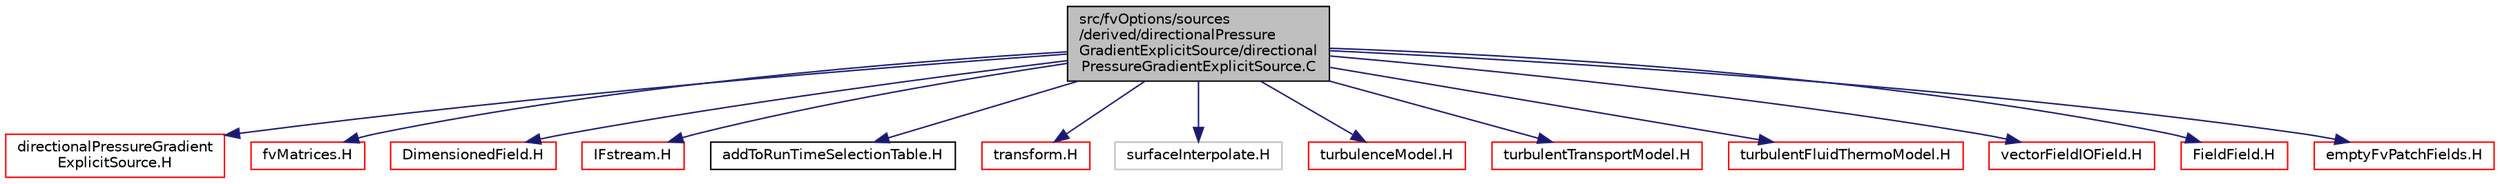 digraph "src/fvOptions/sources/derived/directionalPressureGradientExplicitSource/directionalPressureGradientExplicitSource.C"
{
  bgcolor="transparent";
  edge [fontname="Helvetica",fontsize="10",labelfontname="Helvetica",labelfontsize="10"];
  node [fontname="Helvetica",fontsize="10",shape=record];
  Node1 [label="src/fvOptions/sources\l/derived/directionalPressure\lGradientExplicitSource/directional\lPressureGradientExplicitSource.C",height=0.2,width=0.4,color="black", fillcolor="grey75", style="filled" fontcolor="black"];
  Node1 -> Node2 [color="midnightblue",fontsize="10",style="solid",fontname="Helvetica"];
  Node2 [label="directionalPressureGradient\lExplicitSource.H",height=0.2,width=0.4,color="red",URL="$directionalPressureGradientExplicitSource_8H.html"];
  Node1 -> Node3 [color="midnightblue",fontsize="10",style="solid",fontname="Helvetica"];
  Node3 [label="fvMatrices.H",height=0.2,width=0.4,color="red",URL="$fvMatrices_8H.html",tooltip="A special matrix type and solver, designed for finite volume solutions of scalar equations. "];
  Node1 -> Node4 [color="midnightblue",fontsize="10",style="solid",fontname="Helvetica"];
  Node4 [label="DimensionedField.H",height=0.2,width=0.4,color="red",URL="$DimensionedField_8H.html"];
  Node1 -> Node5 [color="midnightblue",fontsize="10",style="solid",fontname="Helvetica"];
  Node5 [label="IFstream.H",height=0.2,width=0.4,color="red",URL="$IFstream_8H.html"];
  Node1 -> Node6 [color="midnightblue",fontsize="10",style="solid",fontname="Helvetica"];
  Node6 [label="addToRunTimeSelectionTable.H",height=0.2,width=0.4,color="black",URL="$addToRunTimeSelectionTable_8H.html",tooltip="Macros for easy insertion into run-time selection tables. "];
  Node1 -> Node7 [color="midnightblue",fontsize="10",style="solid",fontname="Helvetica"];
  Node7 [label="transform.H",height=0.2,width=0.4,color="red",URL="$transform_8H.html",tooltip="3D tensor transformation operations. "];
  Node1 -> Node8 [color="midnightblue",fontsize="10",style="solid",fontname="Helvetica"];
  Node8 [label="surfaceInterpolate.H",height=0.2,width=0.4,color="grey75"];
  Node1 -> Node9 [color="midnightblue",fontsize="10",style="solid",fontname="Helvetica"];
  Node9 [label="turbulenceModel.H",height=0.2,width=0.4,color="red",URL="$turbulenceModel_8H.html"];
  Node1 -> Node10 [color="midnightblue",fontsize="10",style="solid",fontname="Helvetica"];
  Node10 [label="turbulentTransportModel.H",height=0.2,width=0.4,color="red",URL="$turbulentTransportModel_8H.html"];
  Node1 -> Node11 [color="midnightblue",fontsize="10",style="solid",fontname="Helvetica"];
  Node11 [label="turbulentFluidThermoModel.H",height=0.2,width=0.4,color="red",URL="$turbulentFluidThermoModel_8H.html"];
  Node1 -> Node12 [color="midnightblue",fontsize="10",style="solid",fontname="Helvetica"];
  Node12 [label="vectorFieldIOField.H",height=0.2,width=0.4,color="red",URL="$vectorFieldIOField_8H.html"];
  Node1 -> Node13 [color="midnightblue",fontsize="10",style="solid",fontname="Helvetica"];
  Node13 [label="FieldField.H",height=0.2,width=0.4,color="red",URL="$FieldField_8H.html"];
  Node1 -> Node14 [color="midnightblue",fontsize="10",style="solid",fontname="Helvetica"];
  Node14 [label="emptyFvPatchFields.H",height=0.2,width=0.4,color="red",URL="$emptyFvPatchFields_8H.html"];
}
